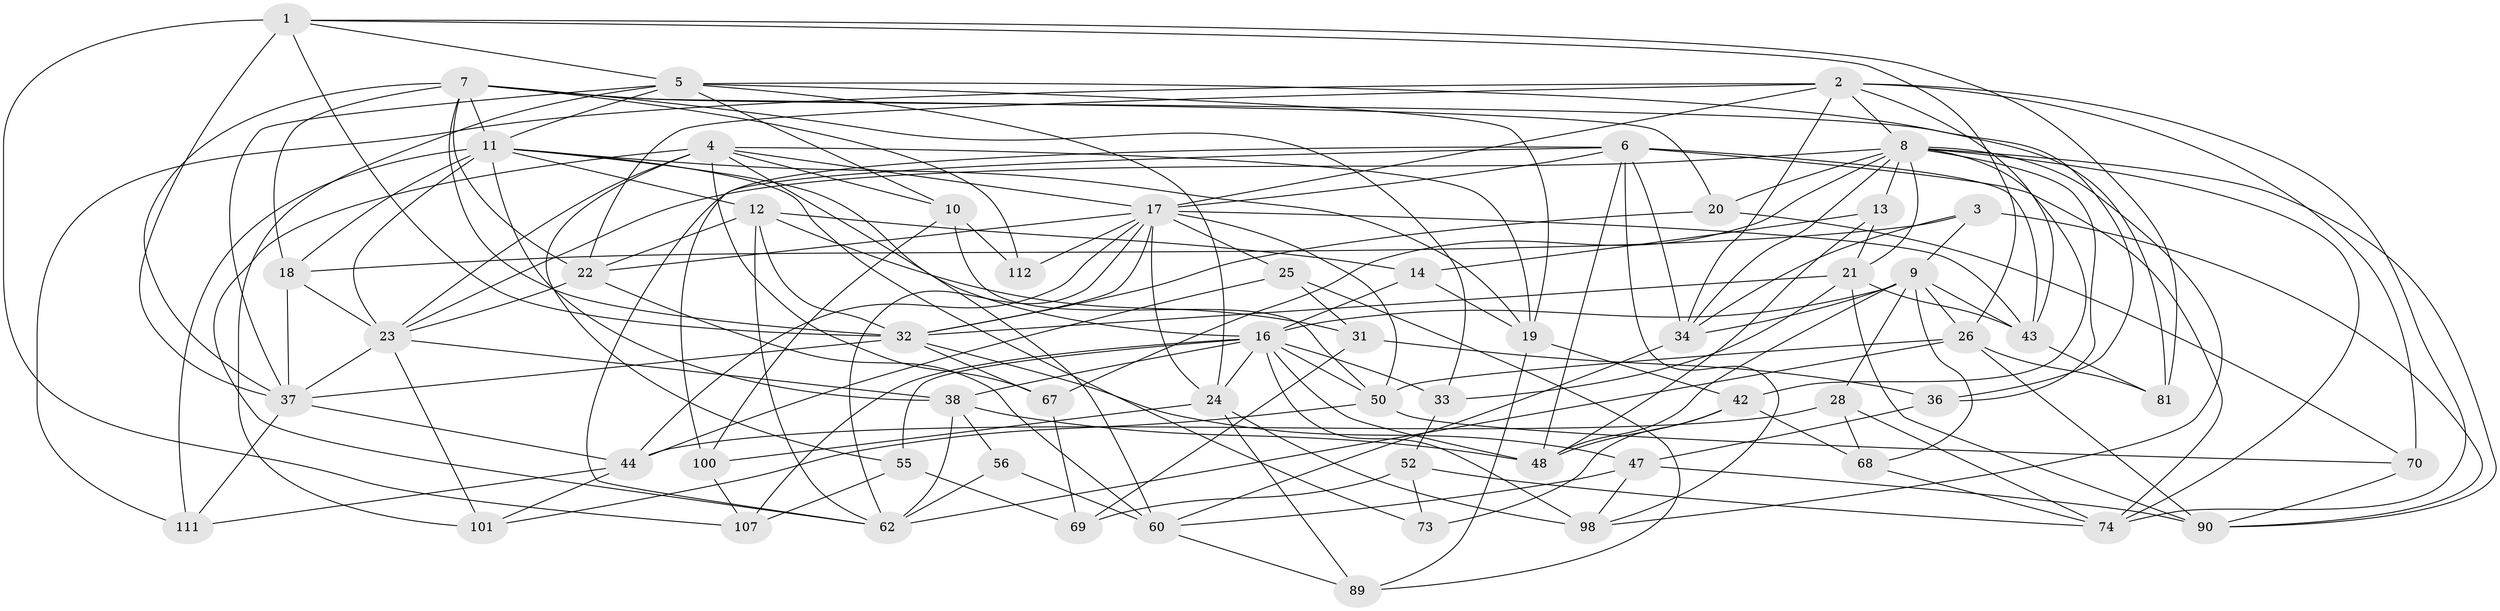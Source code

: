 // original degree distribution, {4: 1.0}
// Generated by graph-tools (version 1.1) at 2025/16/03/09/25 04:16:25]
// undirected, 59 vertices, 170 edges
graph export_dot {
graph [start="1"]
  node [color=gray90,style=filled];
  1 [super="+15"];
  2 [super="+92+96"];
  3;
  4 [super="+29"];
  5 [super="+116+72"];
  6 [super="+114+82"];
  7 [super="+53+83"];
  8 [super="+76+41"];
  9 [super="+85+57"];
  10 [super="+39"];
  11 [super="+84+104+97"];
  12 [super="+49"];
  13;
  14;
  16 [super="+80+45"];
  17 [super="+35+40+63"];
  18 [super="+46"];
  19 [super="+87"];
  20;
  21 [super="+30"];
  22 [super="+106"];
  23 [super="+66+88"];
  24 [super="+27"];
  25;
  26 [super="+75"];
  28;
  31;
  32 [super="+58+110+108"];
  33;
  34 [super="+103"];
  36;
  37 [super="+51+77"];
  38 [super="+54"];
  42 [super="+86"];
  43 [super="+115"];
  44 [super="+61"];
  47 [super="+71"];
  48 [super="+64"];
  50 [super="+94"];
  52;
  55;
  56;
  60 [super="+78"];
  62 [super="+65+102"];
  67;
  68;
  69;
  70;
  73;
  74 [super="+91"];
  81;
  89;
  90 [super="+109"];
  98 [super="+113"];
  100;
  101;
  107;
  111;
  112;
  1 -- 26;
  1 -- 5;
  1 -- 32;
  1 -- 81;
  1 -- 107;
  1 -- 37;
  2 -- 22;
  2 -- 34;
  2 -- 43;
  2 -- 17;
  2 -- 70;
  2 -- 111;
  2 -- 8;
  2 -- 74;
  3 -- 90;
  3 -- 34;
  3 -- 9;
  3 -- 18;
  4 -- 55;
  4 -- 60;
  4 -- 17;
  4 -- 67;
  4 -- 62;
  4 -- 10;
  4 -- 19;
  4 -- 23;
  5 -- 10;
  5 -- 101;
  5 -- 24;
  5 -- 19;
  5 -- 36;
  5 -- 37;
  5 -- 11;
  6 -- 34;
  6 -- 43;
  6 -- 98;
  6 -- 62;
  6 -- 48;
  6 -- 17;
  6 -- 100;
  6 -- 74;
  7 -- 112;
  7 -- 33;
  7 -- 18 [weight=2];
  7 -- 22;
  7 -- 11;
  7 -- 81;
  7 -- 20;
  7 -- 37;
  7 -- 32;
  8 -- 90;
  8 -- 34;
  8 -- 67;
  8 -- 98;
  8 -- 36;
  8 -- 20;
  8 -- 21;
  8 -- 42;
  8 -- 13;
  8 -- 74;
  8 -- 23;
  9 -- 28;
  9 -- 34;
  9 -- 26;
  9 -- 68;
  9 -- 43;
  9 -- 48;
  9 -- 16;
  10 -- 112 [weight=2];
  10 -- 50;
  10 -- 100;
  11 -- 16;
  11 -- 111;
  11 -- 73;
  11 -- 18;
  11 -- 23;
  11 -- 19;
  11 -- 12;
  11 -- 38;
  12 -- 62;
  12 -- 14;
  12 -- 22;
  12 -- 32;
  12 -- 31;
  13 -- 14;
  13 -- 21;
  13 -- 48;
  14 -- 19;
  14 -- 16;
  16 -- 98 [weight=2];
  16 -- 38;
  16 -- 107;
  16 -- 33;
  16 -- 48;
  16 -- 50;
  16 -- 55;
  16 -- 24;
  17 -- 43;
  17 -- 32;
  17 -- 112;
  17 -- 50;
  17 -- 22;
  17 -- 24;
  17 -- 25;
  17 -- 44;
  17 -- 62;
  18 -- 37;
  18 -- 23;
  19 -- 89;
  19 -- 42;
  20 -- 70;
  20 -- 32;
  21 -- 33;
  21 -- 32;
  21 -- 43;
  21 -- 90;
  22 -- 60;
  22 -- 23;
  23 -- 38;
  23 -- 101;
  23 -- 37;
  24 -- 89;
  24 -- 98;
  24 -- 100;
  25 -- 31;
  25 -- 89;
  25 -- 44;
  26 -- 81;
  26 -- 50;
  26 -- 90;
  26 -- 62;
  28 -- 74;
  28 -- 68;
  28 -- 44;
  31 -- 69;
  31 -- 36;
  32 -- 47 [weight=2];
  32 -- 67;
  32 -- 37;
  33 -- 52;
  34 -- 60;
  36 -- 47;
  37 -- 111;
  37 -- 44;
  38 -- 56;
  38 -- 48;
  38 -- 62;
  42 -- 68;
  42 -- 73 [weight=2];
  42 -- 48;
  43 -- 81;
  44 -- 111;
  44 -- 101;
  47 -- 60;
  47 -- 98;
  47 -- 90;
  50 -- 70;
  50 -- 101;
  52 -- 73;
  52 -- 74;
  52 -- 69;
  55 -- 107;
  55 -- 69;
  56 -- 60;
  56 -- 62 [weight=2];
  60 -- 89;
  67 -- 69;
  68 -- 74;
  70 -- 90;
  100 -- 107;
}
